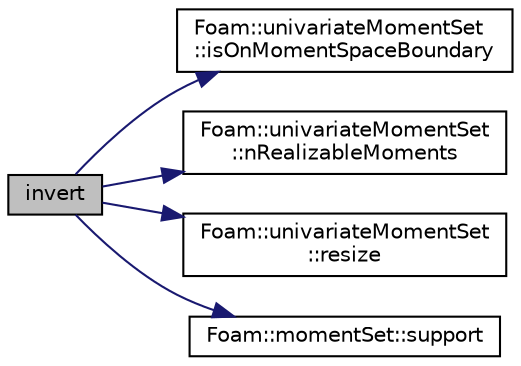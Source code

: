 digraph "invert"
{
  bgcolor="transparent";
  edge [fontname="Helvetica",fontsize="10",labelfontname="Helvetica",labelfontsize="10"];
  node [fontname="Helvetica",fontsize="10",shape=record];
  rankdir="LR";
  Node26 [label="invert",height=0.2,width=0.4,color="black", fillcolor="grey75", style="filled", fontcolor="black"];
  Node26 -> Node27 [color="midnightblue",fontsize="10",style="solid",fontname="Helvetica"];
  Node27 [label="Foam::univariateMomentSet\l::isOnMomentSpaceBoundary",height=0.2,width=0.4,color="black",URL="$a02052.html#a54a602fe9e0f6b808bf432ed0326ac46",tooltip="Return true if the moment set is on the boundary of the moment space. "];
  Node26 -> Node28 [color="midnightblue",fontsize="10",style="solid",fontname="Helvetica"];
  Node28 [label="Foam::univariateMomentSet\l::nRealizableMoments",height=0.2,width=0.4,color="black",URL="$a02052.html#a2256488242f928209215b0a3221f6bb8",tooltip="Return the number of realizable moments. "];
  Node26 -> Node29 [color="midnightblue",fontsize="10",style="solid",fontname="Helvetica"];
  Node29 [label="Foam::univariateMomentSet\l::resize",height=0.2,width=0.4,color="black",URL="$a02052.html#ae697ea15032f01f89988bb8ada677832",tooltip="Resizes moment set. "];
  Node26 -> Node30 [color="midnightblue",fontsize="10",style="solid",fontname="Helvetica"];
  Node30 [label="Foam::momentSet::support",height=0.2,width=0.4,color="black",URL="$a02044.html#a18fcc56bcb1d633ef85217e8ec527ea7",tooltip="Return support. "];
}
